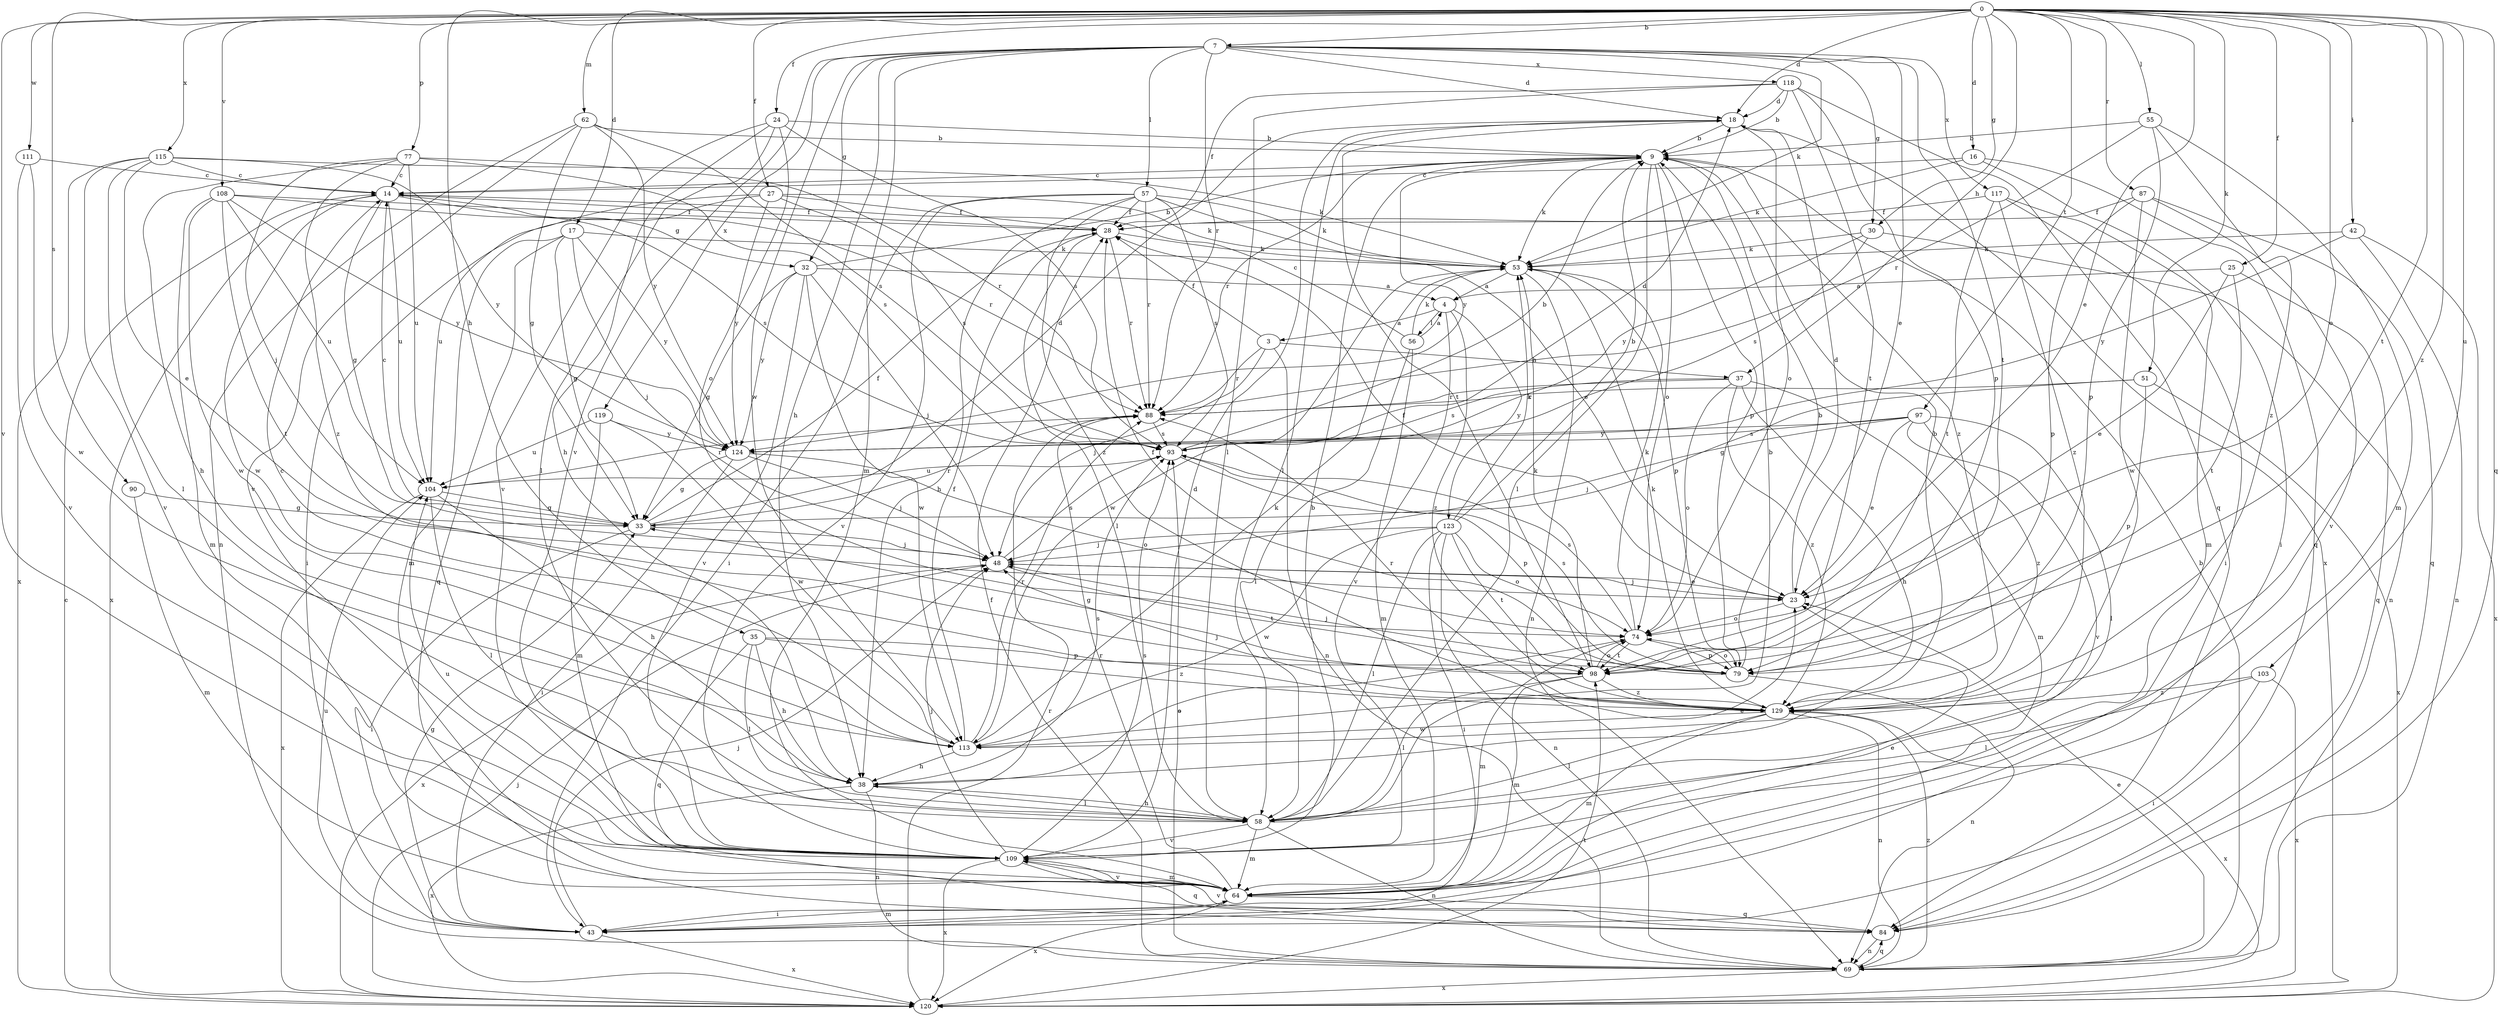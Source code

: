 strict digraph  {
0;
3;
4;
7;
9;
14;
16;
17;
18;
23;
24;
25;
27;
28;
30;
32;
33;
35;
37;
38;
42;
43;
48;
51;
53;
55;
56;
57;
58;
62;
64;
69;
74;
77;
79;
84;
87;
88;
90;
93;
97;
98;
103;
104;
108;
109;
111;
113;
115;
117;
118;
119;
120;
123;
124;
129;
0 -> 7  [label=b];
0 -> 16  [label=d];
0 -> 17  [label=d];
0 -> 18  [label=d];
0 -> 23  [label=e];
0 -> 24  [label=f];
0 -> 25  [label=f];
0 -> 27  [label=f];
0 -> 30  [label=g];
0 -> 35  [label=h];
0 -> 37  [label=h];
0 -> 42  [label=i];
0 -> 51  [label=k];
0 -> 55  [label=l];
0 -> 62  [label=m];
0 -> 74  [label=o];
0 -> 77  [label=p];
0 -> 84  [label=q];
0 -> 87  [label=r];
0 -> 90  [label=s];
0 -> 97  [label=t];
0 -> 98  [label=t];
0 -> 103  [label=u];
0 -> 108  [label=v];
0 -> 109  [label=v];
0 -> 111  [label=w];
0 -> 115  [label=x];
0 -> 129  [label=z];
3 -> 28  [label=f];
3 -> 37  [label=h];
3 -> 48  [label=j];
3 -> 69  [label=n];
3 -> 88  [label=r];
4 -> 3  [label=a];
4 -> 56  [label=l];
4 -> 109  [label=v];
4 -> 123  [label=y];
4 -> 129  [label=z];
7 -> 18  [label=d];
7 -> 23  [label=e];
7 -> 30  [label=g];
7 -> 32  [label=g];
7 -> 38  [label=h];
7 -> 53  [label=k];
7 -> 57  [label=l];
7 -> 64  [label=m];
7 -> 88  [label=r];
7 -> 98  [label=t];
7 -> 109  [label=v];
7 -> 113  [label=w];
7 -> 117  [label=x];
7 -> 118  [label=x];
7 -> 119  [label=x];
9 -> 14  [label=c];
9 -> 53  [label=k];
9 -> 58  [label=l];
9 -> 74  [label=o];
9 -> 79  [label=p];
9 -> 88  [label=r];
9 -> 124  [label=y];
9 -> 129  [label=z];
14 -> 28  [label=f];
14 -> 32  [label=g];
14 -> 33  [label=g];
14 -> 88  [label=r];
14 -> 104  [label=u];
14 -> 113  [label=w];
14 -> 120  [label=x];
16 -> 14  [label=c];
16 -> 43  [label=i];
16 -> 53  [label=k];
16 -> 84  [label=q];
17 -> 33  [label=g];
17 -> 48  [label=j];
17 -> 53  [label=k];
17 -> 64  [label=m];
17 -> 84  [label=q];
17 -> 124  [label=y];
18 -> 9  [label=b];
18 -> 58  [label=l];
18 -> 74  [label=o];
18 -> 98  [label=t];
18 -> 120  [label=x];
23 -> 18  [label=d];
23 -> 28  [label=f];
23 -> 48  [label=j];
23 -> 74  [label=o];
24 -> 9  [label=b];
24 -> 38  [label=h];
24 -> 58  [label=l];
24 -> 74  [label=o];
24 -> 93  [label=s];
24 -> 109  [label=v];
25 -> 4  [label=a];
25 -> 23  [label=e];
25 -> 84  [label=q];
25 -> 98  [label=t];
27 -> 28  [label=f];
27 -> 43  [label=i];
27 -> 53  [label=k];
27 -> 93  [label=s];
27 -> 104  [label=u];
27 -> 124  [label=y];
28 -> 53  [label=k];
28 -> 58  [label=l];
28 -> 88  [label=r];
30 -> 53  [label=k];
30 -> 69  [label=n];
30 -> 93  [label=s];
30 -> 124  [label=y];
32 -> 4  [label=a];
32 -> 9  [label=b];
32 -> 33  [label=g];
32 -> 48  [label=j];
32 -> 109  [label=v];
32 -> 113  [label=w];
32 -> 124  [label=y];
33 -> 14  [label=c];
33 -> 18  [label=d];
33 -> 28  [label=f];
33 -> 43  [label=i];
33 -> 48  [label=j];
33 -> 88  [label=r];
35 -> 38  [label=h];
35 -> 58  [label=l];
35 -> 79  [label=p];
35 -> 84  [label=q];
35 -> 129  [label=z];
37 -> 38  [label=h];
37 -> 64  [label=m];
37 -> 74  [label=o];
37 -> 88  [label=r];
37 -> 93  [label=s];
37 -> 129  [label=z];
38 -> 58  [label=l];
38 -> 69  [label=n];
38 -> 74  [label=o];
38 -> 93  [label=s];
38 -> 120  [label=x];
42 -> 53  [label=k];
42 -> 69  [label=n];
42 -> 120  [label=x];
42 -> 124  [label=y];
43 -> 33  [label=g];
43 -> 48  [label=j];
43 -> 64  [label=m];
43 -> 104  [label=u];
43 -> 120  [label=x];
48 -> 23  [label=e];
48 -> 93  [label=s];
48 -> 98  [label=t];
48 -> 120  [label=x];
51 -> 33  [label=g];
51 -> 79  [label=p];
51 -> 88  [label=r];
51 -> 120  [label=x];
53 -> 4  [label=a];
53 -> 69  [label=n];
53 -> 79  [label=p];
53 -> 113  [label=w];
55 -> 9  [label=b];
55 -> 64  [label=m];
55 -> 79  [label=p];
55 -> 88  [label=r];
55 -> 129  [label=z];
56 -> 4  [label=a];
56 -> 14  [label=c];
56 -> 53  [label=k];
56 -> 58  [label=l];
56 -> 64  [label=m];
57 -> 23  [label=e];
57 -> 28  [label=f];
57 -> 38  [label=h];
57 -> 43  [label=i];
57 -> 53  [label=k];
57 -> 88  [label=r];
57 -> 93  [label=s];
57 -> 109  [label=v];
57 -> 129  [label=z];
58 -> 23  [label=e];
58 -> 38  [label=h];
58 -> 64  [label=m];
58 -> 69  [label=n];
58 -> 109  [label=v];
62 -> 9  [label=b];
62 -> 33  [label=g];
62 -> 69  [label=n];
62 -> 93  [label=s];
62 -> 109  [label=v];
62 -> 124  [label=y];
64 -> 23  [label=e];
64 -> 43  [label=i];
64 -> 84  [label=q];
64 -> 88  [label=r];
64 -> 109  [label=v];
64 -> 120  [label=x];
69 -> 9  [label=b];
69 -> 23  [label=e];
69 -> 28  [label=f];
69 -> 84  [label=q];
69 -> 93  [label=s];
69 -> 120  [label=x];
69 -> 129  [label=z];
74 -> 53  [label=k];
74 -> 64  [label=m];
74 -> 79  [label=p];
74 -> 93  [label=s];
74 -> 98  [label=t];
77 -> 14  [label=c];
77 -> 38  [label=h];
77 -> 48  [label=j];
77 -> 88  [label=r];
77 -> 93  [label=s];
77 -> 104  [label=u];
77 -> 129  [label=z];
79 -> 9  [label=b];
79 -> 28  [label=f];
79 -> 48  [label=j];
79 -> 69  [label=n];
79 -> 74  [label=o];
79 -> 93  [label=s];
84 -> 69  [label=n];
84 -> 109  [label=v];
87 -> 28  [label=f];
87 -> 79  [label=p];
87 -> 84  [label=q];
87 -> 109  [label=v];
87 -> 113  [label=w];
88 -> 93  [label=s];
90 -> 33  [label=g];
90 -> 64  [label=m];
93 -> 9  [label=b];
93 -> 18  [label=d];
93 -> 79  [label=p];
93 -> 104  [label=u];
97 -> 23  [label=e];
97 -> 48  [label=j];
97 -> 58  [label=l];
97 -> 93  [label=s];
97 -> 109  [label=v];
97 -> 124  [label=y];
97 -> 129  [label=z];
98 -> 33  [label=g];
98 -> 53  [label=k];
98 -> 58  [label=l];
98 -> 64  [label=m];
98 -> 74  [label=o];
98 -> 129  [label=z];
103 -> 43  [label=i];
103 -> 58  [label=l];
103 -> 120  [label=x];
103 -> 129  [label=z];
104 -> 33  [label=g];
104 -> 38  [label=h];
104 -> 58  [label=l];
104 -> 88  [label=r];
104 -> 120  [label=x];
108 -> 28  [label=f];
108 -> 64  [label=m];
108 -> 93  [label=s];
108 -> 98  [label=t];
108 -> 104  [label=u];
108 -> 113  [label=w];
108 -> 124  [label=y];
109 -> 9  [label=b];
109 -> 18  [label=d];
109 -> 48  [label=j];
109 -> 64  [label=m];
109 -> 84  [label=q];
109 -> 93  [label=s];
109 -> 104  [label=u];
109 -> 120  [label=x];
111 -> 14  [label=c];
111 -> 109  [label=v];
111 -> 113  [label=w];
113 -> 9  [label=b];
113 -> 14  [label=c];
113 -> 28  [label=f];
113 -> 38  [label=h];
113 -> 53  [label=k];
113 -> 88  [label=r];
115 -> 14  [label=c];
115 -> 23  [label=e];
115 -> 53  [label=k];
115 -> 58  [label=l];
115 -> 109  [label=v];
115 -> 120  [label=x];
115 -> 124  [label=y];
117 -> 28  [label=f];
117 -> 43  [label=i];
117 -> 64  [label=m];
117 -> 98  [label=t];
117 -> 129  [label=z];
118 -> 9  [label=b];
118 -> 18  [label=d];
118 -> 28  [label=f];
118 -> 58  [label=l];
118 -> 79  [label=p];
118 -> 84  [label=q];
118 -> 98  [label=t];
119 -> 64  [label=m];
119 -> 104  [label=u];
119 -> 113  [label=w];
119 -> 124  [label=y];
120 -> 14  [label=c];
120 -> 48  [label=j];
120 -> 88  [label=r];
120 -> 98  [label=t];
123 -> 9  [label=b];
123 -> 43  [label=i];
123 -> 48  [label=j];
123 -> 53  [label=k];
123 -> 58  [label=l];
123 -> 69  [label=n];
123 -> 74  [label=o];
123 -> 98  [label=t];
123 -> 113  [label=w];
124 -> 33  [label=g];
124 -> 43  [label=i];
124 -> 48  [label=j];
124 -> 74  [label=o];
129 -> 9  [label=b];
129 -> 48  [label=j];
129 -> 53  [label=k];
129 -> 58  [label=l];
129 -> 64  [label=m];
129 -> 69  [label=n];
129 -> 88  [label=r];
129 -> 113  [label=w];
129 -> 120  [label=x];
}
